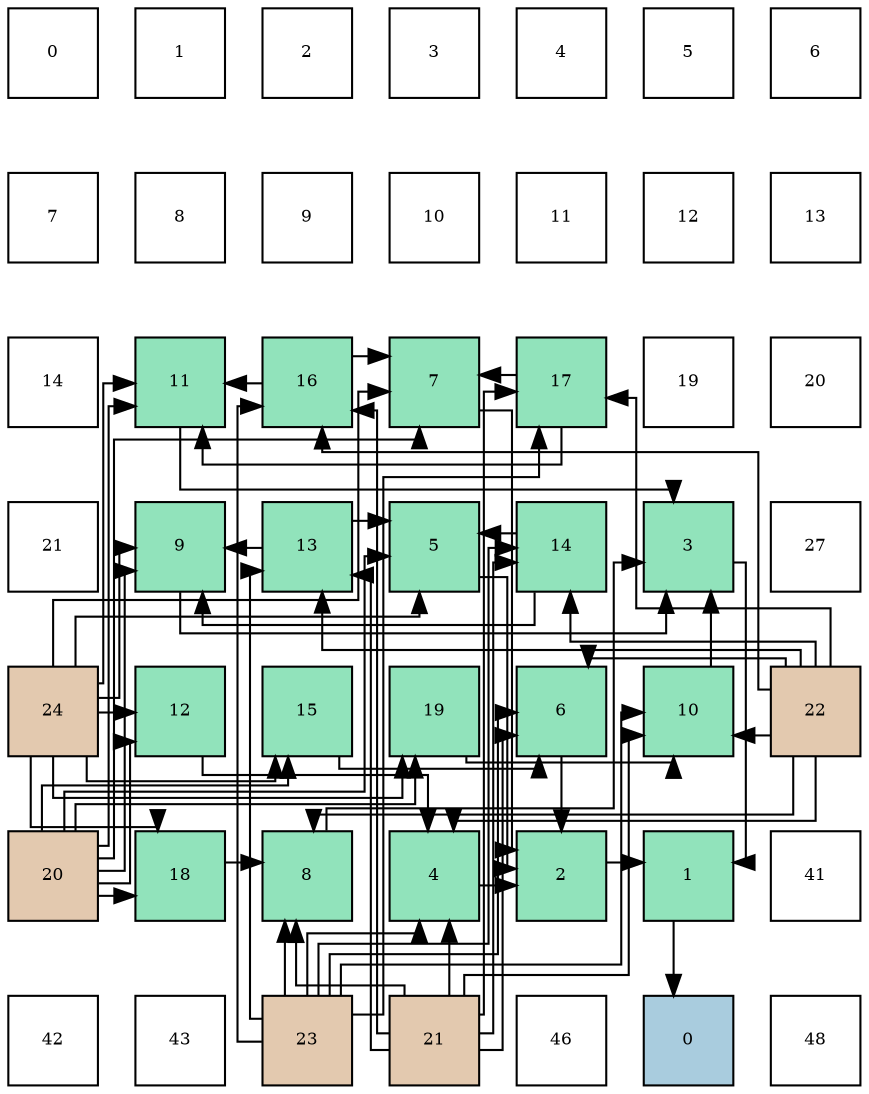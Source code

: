 digraph layout{
 rankdir=TB;
 splines=ortho;
 node [style=filled shape=square fixedsize=true width=0.6];
0[label="0", fontsize=8, fillcolor="#ffffff"];
1[label="1", fontsize=8, fillcolor="#ffffff"];
2[label="2", fontsize=8, fillcolor="#ffffff"];
3[label="3", fontsize=8, fillcolor="#ffffff"];
4[label="4", fontsize=8, fillcolor="#ffffff"];
5[label="5", fontsize=8, fillcolor="#ffffff"];
6[label="6", fontsize=8, fillcolor="#ffffff"];
7[label="7", fontsize=8, fillcolor="#ffffff"];
8[label="8", fontsize=8, fillcolor="#ffffff"];
9[label="9", fontsize=8, fillcolor="#ffffff"];
10[label="10", fontsize=8, fillcolor="#ffffff"];
11[label="11", fontsize=8, fillcolor="#ffffff"];
12[label="12", fontsize=8, fillcolor="#ffffff"];
13[label="13", fontsize=8, fillcolor="#ffffff"];
14[label="14", fontsize=8, fillcolor="#ffffff"];
15[label="11", fontsize=8, fillcolor="#91e3bb"];
16[label="16", fontsize=8, fillcolor="#91e3bb"];
17[label="7", fontsize=8, fillcolor="#91e3bb"];
18[label="17", fontsize=8, fillcolor="#91e3bb"];
19[label="19", fontsize=8, fillcolor="#ffffff"];
20[label="20", fontsize=8, fillcolor="#ffffff"];
21[label="21", fontsize=8, fillcolor="#ffffff"];
22[label="9", fontsize=8, fillcolor="#91e3bb"];
23[label="13", fontsize=8, fillcolor="#91e3bb"];
24[label="5", fontsize=8, fillcolor="#91e3bb"];
25[label="14", fontsize=8, fillcolor="#91e3bb"];
26[label="3", fontsize=8, fillcolor="#91e3bb"];
27[label="27", fontsize=8, fillcolor="#ffffff"];
28[label="24", fontsize=8, fillcolor="#e3c9af"];
29[label="12", fontsize=8, fillcolor="#91e3bb"];
30[label="15", fontsize=8, fillcolor="#91e3bb"];
31[label="19", fontsize=8, fillcolor="#91e3bb"];
32[label="6", fontsize=8, fillcolor="#91e3bb"];
33[label="10", fontsize=8, fillcolor="#91e3bb"];
34[label="22", fontsize=8, fillcolor="#e3c9af"];
35[label="20", fontsize=8, fillcolor="#e3c9af"];
36[label="18", fontsize=8, fillcolor="#91e3bb"];
37[label="8", fontsize=8, fillcolor="#91e3bb"];
38[label="4", fontsize=8, fillcolor="#91e3bb"];
39[label="2", fontsize=8, fillcolor="#91e3bb"];
40[label="1", fontsize=8, fillcolor="#91e3bb"];
41[label="41", fontsize=8, fillcolor="#ffffff"];
42[label="42", fontsize=8, fillcolor="#ffffff"];
43[label="43", fontsize=8, fillcolor="#ffffff"];
44[label="23", fontsize=8, fillcolor="#e3c9af"];
45[label="21", fontsize=8, fillcolor="#e3c9af"];
46[label="46", fontsize=8, fillcolor="#ffffff"];
47[label="0", fontsize=8, fillcolor="#a9ccde"];
48[label="48", fontsize=8, fillcolor="#ffffff"];
edge [constraint=false, style=vis];40 -> 47;
39 -> 40;
26 -> 40;
38 -> 39;
24 -> 39;
32 -> 39;
17 -> 39;
37 -> 26;
22 -> 26;
33 -> 26;
15 -> 26;
29 -> 38;
45 -> 38;
34 -> 38;
44 -> 38;
23 -> 24;
25 -> 24;
35 -> 24;
28 -> 24;
30 -> 32;
45 -> 32;
34 -> 32;
44 -> 32;
16 -> 17;
18 -> 17;
35 -> 17;
28 -> 17;
36 -> 37;
45 -> 37;
34 -> 37;
44 -> 37;
23 -> 22;
25 -> 22;
35 -> 22;
28 -> 22;
31 -> 33;
45 -> 33;
34 -> 33;
44 -> 33;
16 -> 15;
18 -> 15;
35 -> 15;
28 -> 15;
35 -> 29;
28 -> 29;
45 -> 23;
34 -> 23;
44 -> 23;
45 -> 25;
34 -> 25;
44 -> 25;
35 -> 30;
28 -> 30;
45 -> 16;
34 -> 16;
44 -> 16;
45 -> 18;
34 -> 18;
44 -> 18;
35 -> 36;
28 -> 36;
35 -> 31;
28 -> 31;
edge [constraint=true, style=invis];
0 -> 7 -> 14 -> 21 -> 28 -> 35 -> 42;
1 -> 8 -> 15 -> 22 -> 29 -> 36 -> 43;
2 -> 9 -> 16 -> 23 -> 30 -> 37 -> 44;
3 -> 10 -> 17 -> 24 -> 31 -> 38 -> 45;
4 -> 11 -> 18 -> 25 -> 32 -> 39 -> 46;
5 -> 12 -> 19 -> 26 -> 33 -> 40 -> 47;
6 -> 13 -> 20 -> 27 -> 34 -> 41 -> 48;
rank = same {0 -> 1 -> 2 -> 3 -> 4 -> 5 -> 6};
rank = same {7 -> 8 -> 9 -> 10 -> 11 -> 12 -> 13};
rank = same {14 -> 15 -> 16 -> 17 -> 18 -> 19 -> 20};
rank = same {21 -> 22 -> 23 -> 24 -> 25 -> 26 -> 27};
rank = same {28 -> 29 -> 30 -> 31 -> 32 -> 33 -> 34};
rank = same {35 -> 36 -> 37 -> 38 -> 39 -> 40 -> 41};
rank = same {42 -> 43 -> 44 -> 45 -> 46 -> 47 -> 48};
}